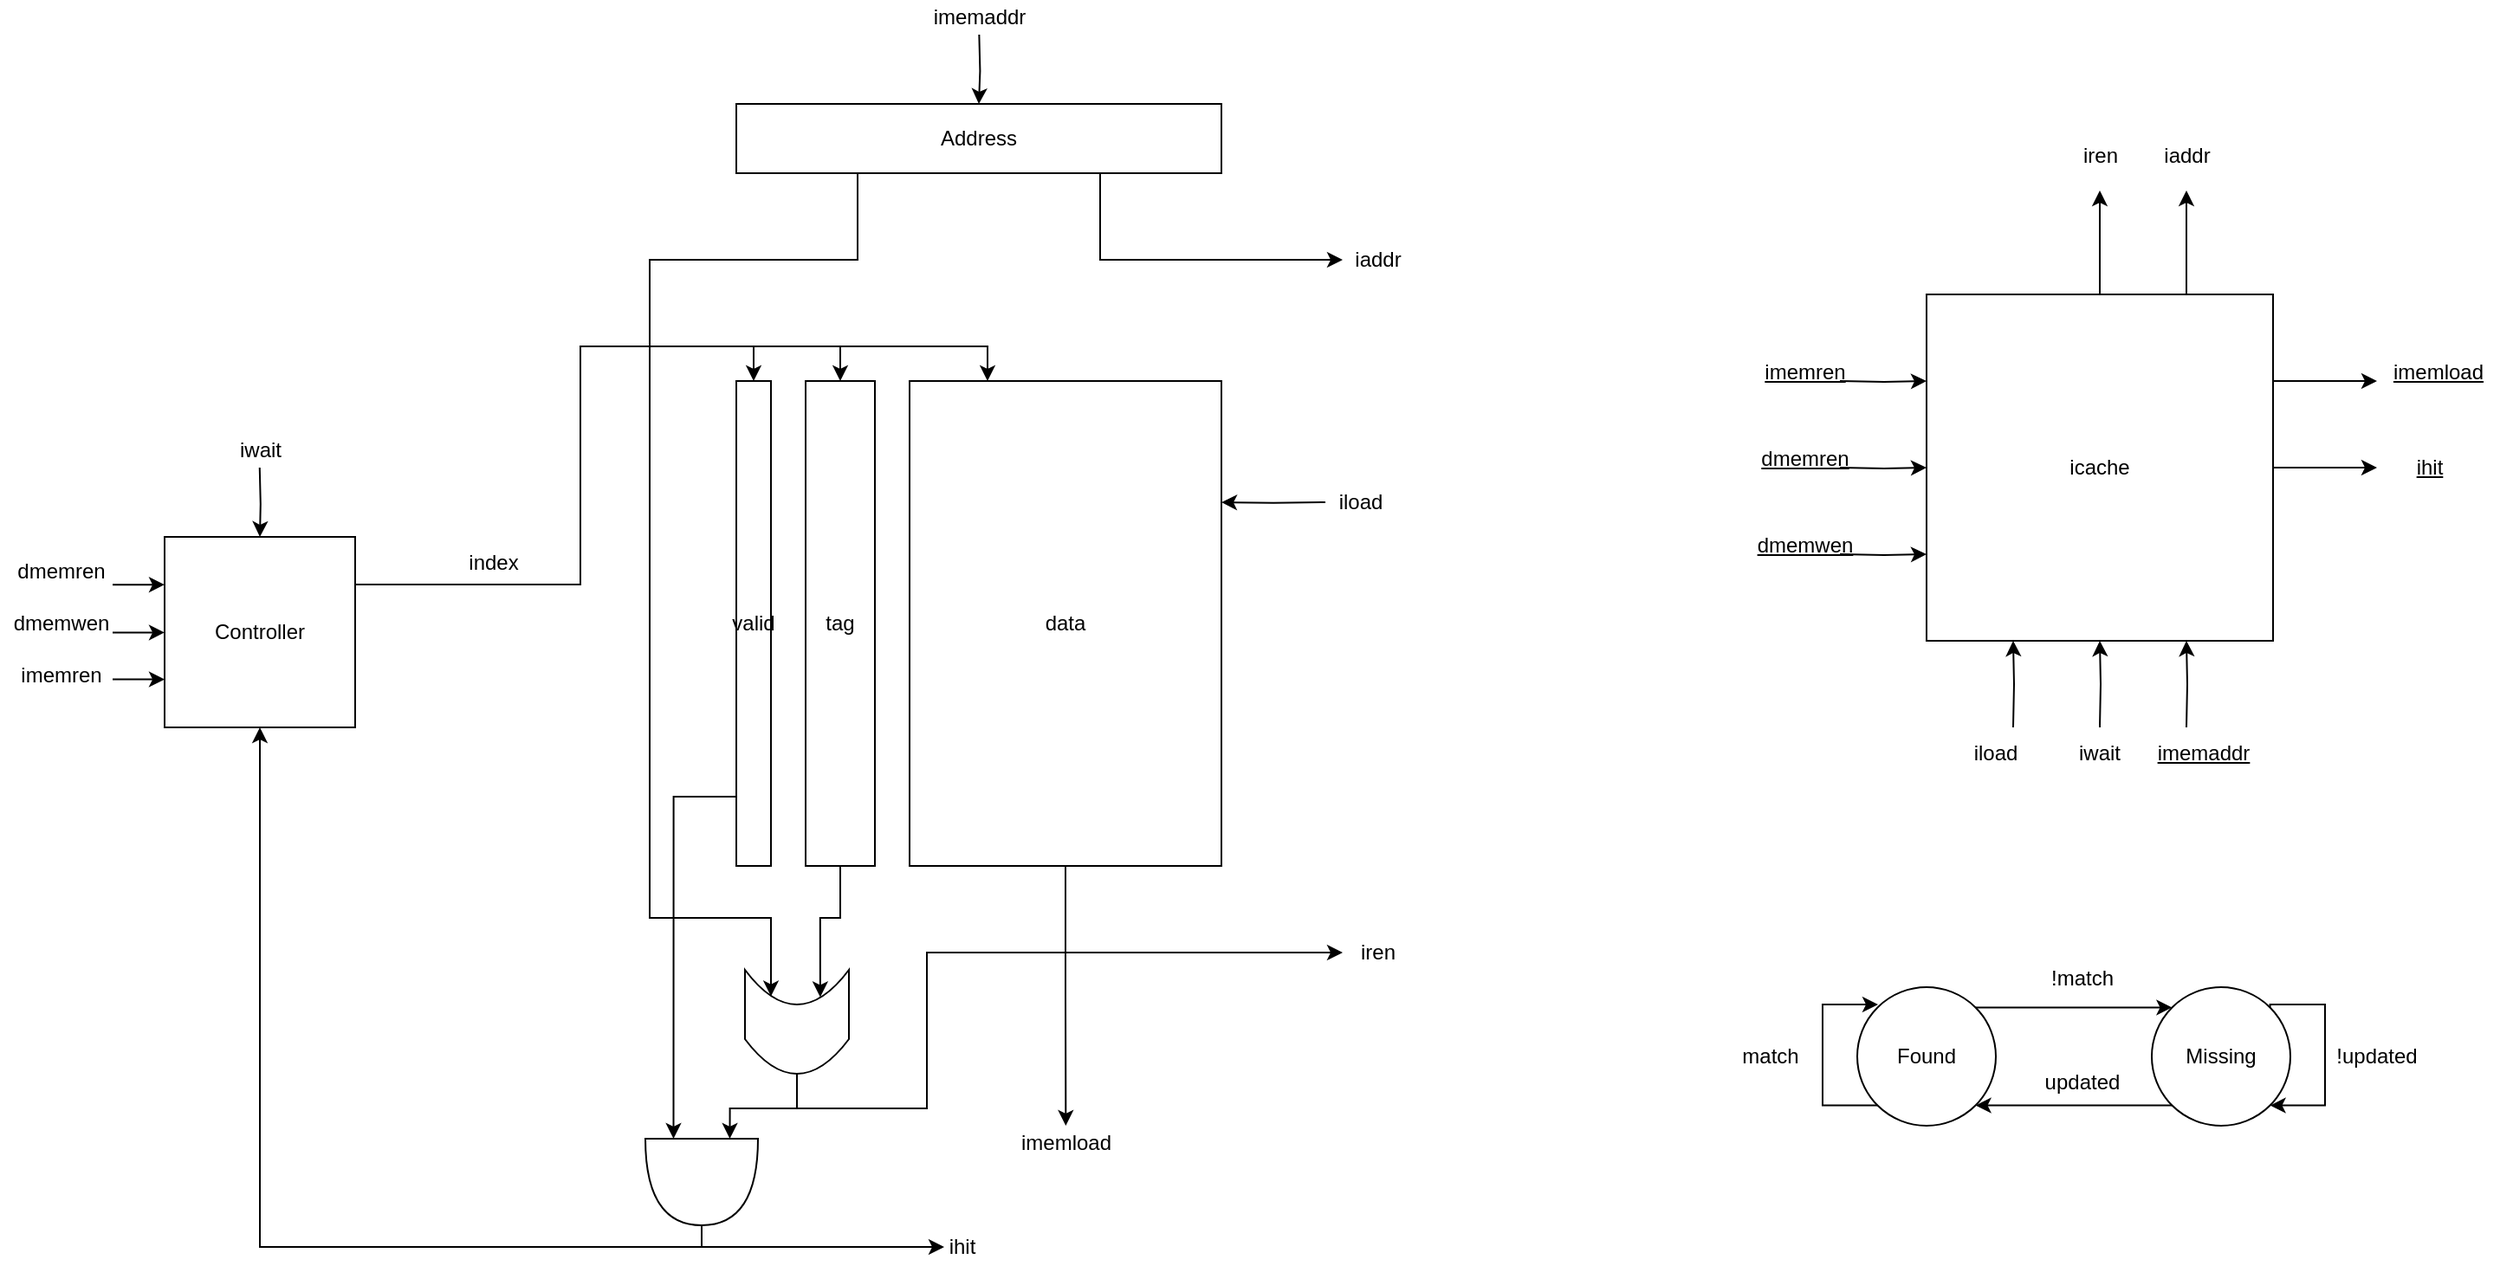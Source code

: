 <mxfile version="16.6.6" type="github" pages="2">
  <diagram id="JrA7ryfGbsVBiMZWuKP9" name="Page-1">
    <mxGraphModel dx="1962" dy="889" grid="1" gridSize="10" guides="1" tooltips="1" connect="1" arrows="1" fold="1" page="1" pageScale="1" pageWidth="850" pageHeight="1100" math="0" shadow="0">
      <root>
        <mxCell id="0" />
        <mxCell id="1" parent="0" />
        <mxCell id="DcB7vhvRTJopXNtkEEWn-2" style="edgeStyle=orthogonalEdgeStyle;rounded=0;orthogonalLoop=1;jettySize=auto;html=1;exitX=0;exitY=0.75;exitDx=0;exitDy=0;entryX=0;entryY=0.75;entryDx=0;entryDy=0;" parent="1" target="DcB7vhvRTJopXNtkEEWn-1" edge="1">
          <mxGeometry relative="1" as="geometry">
            <mxPoint x="230" y="350" as="sourcePoint" />
          </mxGeometry>
        </mxCell>
        <mxCell id="DcB7vhvRTJopXNtkEEWn-3" style="edgeStyle=orthogonalEdgeStyle;rounded=0;orthogonalLoop=1;jettySize=auto;html=1;entryX=0;entryY=0.5;entryDx=0;entryDy=0;" parent="1" target="DcB7vhvRTJopXNtkEEWn-1" edge="1">
          <mxGeometry relative="1" as="geometry">
            <mxPoint x="230" y="300" as="sourcePoint" />
          </mxGeometry>
        </mxCell>
        <mxCell id="DcB7vhvRTJopXNtkEEWn-4" style="edgeStyle=orthogonalEdgeStyle;rounded=0;orthogonalLoop=1;jettySize=auto;html=1;exitX=0;exitY=0.25;exitDx=0;exitDy=0;entryX=0;entryY=0.25;entryDx=0;entryDy=0;" parent="1" target="DcB7vhvRTJopXNtkEEWn-1" edge="1">
          <mxGeometry relative="1" as="geometry">
            <mxPoint x="230" y="250" as="sourcePoint" />
          </mxGeometry>
        </mxCell>
        <mxCell id="DcB7vhvRTJopXNtkEEWn-9" style="edgeStyle=orthogonalEdgeStyle;rounded=0;orthogonalLoop=1;jettySize=auto;html=1;exitX=0.25;exitY=1;exitDx=0;exitDy=0;entryX=0.25;entryY=1;entryDx=0;entryDy=0;" parent="1" target="DcB7vhvRTJopXNtkEEWn-1" edge="1">
          <mxGeometry relative="1" as="geometry">
            <mxPoint x="330" y="450" as="sourcePoint" />
          </mxGeometry>
        </mxCell>
        <mxCell id="DcB7vhvRTJopXNtkEEWn-10" style="edgeStyle=orthogonalEdgeStyle;rounded=0;orthogonalLoop=1;jettySize=auto;html=1;exitX=0.5;exitY=1;exitDx=0;exitDy=0;entryX=0.5;entryY=1;entryDx=0;entryDy=0;" parent="1" target="DcB7vhvRTJopXNtkEEWn-1" edge="1">
          <mxGeometry relative="1" as="geometry">
            <mxPoint x="380" y="450" as="sourcePoint" />
          </mxGeometry>
        </mxCell>
        <mxCell id="DcB7vhvRTJopXNtkEEWn-11" style="edgeStyle=orthogonalEdgeStyle;rounded=0;orthogonalLoop=1;jettySize=auto;html=1;exitX=0.75;exitY=1;exitDx=0;exitDy=0;entryX=0.75;entryY=1;entryDx=0;entryDy=0;" parent="1" target="DcB7vhvRTJopXNtkEEWn-1" edge="1">
          <mxGeometry relative="1" as="geometry">
            <mxPoint x="430" y="450" as="sourcePoint" />
          </mxGeometry>
        </mxCell>
        <mxCell id="DcB7vhvRTJopXNtkEEWn-16" style="edgeStyle=orthogonalEdgeStyle;rounded=0;orthogonalLoop=1;jettySize=auto;html=1;exitX=1;exitY=0.25;exitDx=0;exitDy=0;" parent="1" source="DcB7vhvRTJopXNtkEEWn-1" edge="1">
          <mxGeometry relative="1" as="geometry">
            <mxPoint x="540" y="250" as="targetPoint" />
          </mxGeometry>
        </mxCell>
        <mxCell id="DcB7vhvRTJopXNtkEEWn-17" style="edgeStyle=orthogonalEdgeStyle;rounded=0;orthogonalLoop=1;jettySize=auto;html=1;exitX=0.75;exitY=0;exitDx=0;exitDy=0;" parent="1" source="DcB7vhvRTJopXNtkEEWn-1" edge="1">
          <mxGeometry relative="1" as="geometry">
            <mxPoint x="430" y="140" as="targetPoint" />
          </mxGeometry>
        </mxCell>
        <mxCell id="DcB7vhvRTJopXNtkEEWn-18" style="edgeStyle=orthogonalEdgeStyle;rounded=0;orthogonalLoop=1;jettySize=auto;html=1;exitX=0.5;exitY=0;exitDx=0;exitDy=0;" parent="1" source="DcB7vhvRTJopXNtkEEWn-1" edge="1">
          <mxGeometry relative="1" as="geometry">
            <mxPoint x="380" y="140" as="targetPoint" />
          </mxGeometry>
        </mxCell>
        <mxCell id="DcB7vhvRTJopXNtkEEWn-19" style="edgeStyle=orthogonalEdgeStyle;rounded=0;orthogonalLoop=1;jettySize=auto;html=1;exitX=1;exitY=0.5;exitDx=0;exitDy=0;" parent="1" source="DcB7vhvRTJopXNtkEEWn-1" edge="1">
          <mxGeometry relative="1" as="geometry">
            <mxPoint x="540" y="300" as="targetPoint" />
          </mxGeometry>
        </mxCell>
        <mxCell id="DcB7vhvRTJopXNtkEEWn-1" value="icache" style="whiteSpace=wrap;html=1;aspect=fixed;" parent="1" vertex="1">
          <mxGeometry x="280" y="200" width="200" height="200" as="geometry" />
        </mxCell>
        <mxCell id="DcB7vhvRTJopXNtkEEWn-5" value="&lt;u&gt;imemren&lt;/u&gt;" style="text;html=1;strokeColor=none;fillColor=none;align=center;verticalAlign=middle;whiteSpace=wrap;rounded=0;" parent="1" vertex="1">
          <mxGeometry x="180" y="230" width="60" height="30" as="geometry" />
        </mxCell>
        <mxCell id="DcB7vhvRTJopXNtkEEWn-6" value="&lt;u&gt;dmemren&lt;/u&gt;" style="text;html=1;strokeColor=none;fillColor=none;align=center;verticalAlign=middle;whiteSpace=wrap;rounded=0;" parent="1" vertex="1">
          <mxGeometry x="180" y="280" width="60" height="30" as="geometry" />
        </mxCell>
        <mxCell id="DcB7vhvRTJopXNtkEEWn-7" value="&lt;u&gt;dmemwen&lt;/u&gt;" style="text;html=1;strokeColor=none;fillColor=none;align=center;verticalAlign=middle;whiteSpace=wrap;rounded=0;" parent="1" vertex="1">
          <mxGeometry x="180" y="330" width="60" height="30" as="geometry" />
        </mxCell>
        <mxCell id="DcB7vhvRTJopXNtkEEWn-12" value="iload" style="text;html=1;strokeColor=none;fillColor=none;align=center;verticalAlign=middle;whiteSpace=wrap;rounded=0;" parent="1" vertex="1">
          <mxGeometry x="290" y="450" width="60" height="30" as="geometry" />
        </mxCell>
        <mxCell id="DcB7vhvRTJopXNtkEEWn-13" value="iwait" style="text;html=1;strokeColor=none;fillColor=none;align=center;verticalAlign=middle;whiteSpace=wrap;rounded=0;" parent="1" vertex="1">
          <mxGeometry x="350" y="450" width="60" height="30" as="geometry" />
        </mxCell>
        <mxCell id="DcB7vhvRTJopXNtkEEWn-15" value="&lt;u&gt;imemaddr&lt;/u&gt;" style="text;html=1;strokeColor=none;fillColor=none;align=center;verticalAlign=middle;whiteSpace=wrap;rounded=0;" parent="1" vertex="1">
          <mxGeometry x="410" y="450" width="60" height="30" as="geometry" />
        </mxCell>
        <mxCell id="DcB7vhvRTJopXNtkEEWn-20" value="iren" style="text;html=1;align=center;verticalAlign=middle;resizable=0;points=[];autosize=1;strokeColor=none;fillColor=none;" parent="1" vertex="1">
          <mxGeometry x="360" y="110" width="40" height="20" as="geometry" />
        </mxCell>
        <mxCell id="DcB7vhvRTJopXNtkEEWn-21" value="iaddr" style="text;html=1;align=center;verticalAlign=middle;resizable=0;points=[];autosize=1;strokeColor=none;fillColor=none;" parent="1" vertex="1">
          <mxGeometry x="410" y="110" width="40" height="20" as="geometry" />
        </mxCell>
        <mxCell id="DcB7vhvRTJopXNtkEEWn-22" value="&lt;u&gt;imemload&lt;/u&gt;" style="text;html=1;align=center;verticalAlign=middle;resizable=0;points=[];autosize=1;strokeColor=none;fillColor=none;" parent="1" vertex="1">
          <mxGeometry x="540" y="235" width="70" height="20" as="geometry" />
        </mxCell>
        <mxCell id="DcB7vhvRTJopXNtkEEWn-23" value="&lt;u&gt;ihit&lt;/u&gt;" style="text;html=1;align=center;verticalAlign=middle;resizable=0;points=[];autosize=1;strokeColor=none;fillColor=none;" parent="1" vertex="1">
          <mxGeometry x="555" y="290" width="30" height="20" as="geometry" />
        </mxCell>
        <mxCell id="DcB7vhvRTJopXNtkEEWn-29" style="edgeStyle=orthogonalEdgeStyle;rounded=0;orthogonalLoop=1;jettySize=auto;html=1;exitX=1;exitY=0;exitDx=0;exitDy=0;entryX=0;entryY=0;entryDx=0;entryDy=0;" parent="1" source="DcB7vhvRTJopXNtkEEWn-24" target="DcB7vhvRTJopXNtkEEWn-25" edge="1">
          <mxGeometry relative="1" as="geometry" />
        </mxCell>
        <mxCell id="DcB7vhvRTJopXNtkEEWn-24" value="Found" style="ellipse;whiteSpace=wrap;html=1;aspect=fixed;" parent="1" vertex="1">
          <mxGeometry x="240" y="600" width="80" height="80" as="geometry" />
        </mxCell>
        <mxCell id="DcB7vhvRTJopXNtkEEWn-30" style="edgeStyle=orthogonalEdgeStyle;rounded=0;orthogonalLoop=1;jettySize=auto;html=1;exitX=0;exitY=1;exitDx=0;exitDy=0;entryX=1;entryY=1;entryDx=0;entryDy=0;" parent="1" source="DcB7vhvRTJopXNtkEEWn-25" target="DcB7vhvRTJopXNtkEEWn-24" edge="1">
          <mxGeometry relative="1" as="geometry" />
        </mxCell>
        <mxCell id="DcB7vhvRTJopXNtkEEWn-25" value="Missing" style="ellipse;whiteSpace=wrap;html=1;aspect=fixed;" parent="1" vertex="1">
          <mxGeometry x="410" y="600" width="80" height="80" as="geometry" />
        </mxCell>
        <mxCell id="DcB7vhvRTJopXNtkEEWn-27" style="edgeStyle=orthogonalEdgeStyle;rounded=0;orthogonalLoop=1;jettySize=auto;html=1;entryX=0;entryY=1;entryDx=0;entryDy=0;exitX=0;exitY=1;exitDx=0;exitDy=0;" parent="1" source="DcB7vhvRTJopXNtkEEWn-24" edge="1">
          <mxGeometry relative="1" as="geometry">
            <Array as="points">
              <mxPoint x="220" y="668" />
              <mxPoint x="220" y="610" />
            </Array>
            <mxPoint x="252" y="610" as="targetPoint" />
          </mxGeometry>
        </mxCell>
        <mxCell id="DcB7vhvRTJopXNtkEEWn-28" style="edgeStyle=orthogonalEdgeStyle;rounded=0;orthogonalLoop=1;jettySize=auto;html=1;exitX=1;exitY=0;exitDx=0;exitDy=0;entryX=1;entryY=1;entryDx=0;entryDy=0;" parent="1" source="DcB7vhvRTJopXNtkEEWn-25" target="DcB7vhvRTJopXNtkEEWn-25" edge="1">
          <mxGeometry relative="1" as="geometry">
            <Array as="points">
              <mxPoint x="478" y="610" />
              <mxPoint x="510" y="610" />
              <mxPoint x="510" y="668" />
            </Array>
          </mxGeometry>
        </mxCell>
        <mxCell id="DcB7vhvRTJopXNtkEEWn-31" value="!match" style="text;html=1;strokeColor=none;fillColor=none;align=center;verticalAlign=middle;whiteSpace=wrap;rounded=0;" parent="1" vertex="1">
          <mxGeometry x="340" y="580" width="60" height="30" as="geometry" />
        </mxCell>
        <mxCell id="DcB7vhvRTJopXNtkEEWn-32" value="updated" style="text;html=1;strokeColor=none;fillColor=none;align=center;verticalAlign=middle;whiteSpace=wrap;rounded=0;" parent="1" vertex="1">
          <mxGeometry x="340" y="640" width="60" height="30" as="geometry" />
        </mxCell>
        <mxCell id="DcB7vhvRTJopXNtkEEWn-33" value="!updated" style="text;html=1;strokeColor=none;fillColor=none;align=center;verticalAlign=middle;whiteSpace=wrap;rounded=0;" parent="1" vertex="1">
          <mxGeometry x="510" y="625" width="60" height="30" as="geometry" />
        </mxCell>
        <mxCell id="DcB7vhvRTJopXNtkEEWn-34" value="match" style="text;html=1;strokeColor=none;fillColor=none;align=center;verticalAlign=middle;whiteSpace=wrap;rounded=0;" parent="1" vertex="1">
          <mxGeometry x="160" y="625" width="60" height="30" as="geometry" />
        </mxCell>
        <mxCell id="jS_3z3e3XatJbplAwCmr-10" style="edgeStyle=orthogonalEdgeStyle;rounded=0;orthogonalLoop=1;jettySize=auto;html=1;exitX=0.25;exitY=1;exitDx=0;exitDy=0;entryX=0;entryY=0.75;entryDx=0;entryDy=0;entryPerimeter=0;" parent="1" source="jS_3z3e3XatJbplAwCmr-2" target="jS_3z3e3XatJbplAwCmr-7" edge="1">
          <mxGeometry relative="1" as="geometry">
            <Array as="points">
              <mxPoint x="-402" y="490" />
              <mxPoint x="-443" y="490" />
            </Array>
          </mxGeometry>
        </mxCell>
        <mxCell id="jS_3z3e3XatJbplAwCmr-2" value="valid" style="rounded=0;whiteSpace=wrap;html=1;" parent="1" vertex="1">
          <mxGeometry x="-407" y="250" width="20" height="280" as="geometry" />
        </mxCell>
        <mxCell id="jS_3z3e3XatJbplAwCmr-8" style="edgeStyle=orthogonalEdgeStyle;rounded=0;orthogonalLoop=1;jettySize=auto;html=1;entryX=0.738;entryY=0.724;entryDx=0;entryDy=0;entryPerimeter=0;" parent="1" source="jS_3z3e3XatJbplAwCmr-3" target="jS_3z3e3XatJbplAwCmr-6" edge="1">
          <mxGeometry relative="1" as="geometry" />
        </mxCell>
        <mxCell id="jS_3z3e3XatJbplAwCmr-3" value="tag" style="rounded=0;whiteSpace=wrap;html=1;" parent="1" vertex="1">
          <mxGeometry x="-367" y="250" width="40" height="280" as="geometry" />
        </mxCell>
        <mxCell id="jS_3z3e3XatJbplAwCmr-13" style="edgeStyle=orthogonalEdgeStyle;rounded=0;orthogonalLoop=1;jettySize=auto;html=1;exitX=0.5;exitY=1;exitDx=0;exitDy=0;" parent="1" source="jS_3z3e3XatJbplAwCmr-4" edge="1">
          <mxGeometry relative="1" as="geometry">
            <mxPoint x="-216.824" y="680" as="targetPoint" />
          </mxGeometry>
        </mxCell>
        <mxCell id="jS_3z3e3XatJbplAwCmr-18" style="edgeStyle=orthogonalEdgeStyle;rounded=0;orthogonalLoop=1;jettySize=auto;html=1;exitX=1;exitY=0.25;exitDx=0;exitDy=0;entryX=1;entryY=0.25;entryDx=0;entryDy=0;" parent="1" target="jS_3z3e3XatJbplAwCmr-4" edge="1">
          <mxGeometry relative="1" as="geometry">
            <mxPoint x="-67" y="319.941" as="sourcePoint" />
          </mxGeometry>
        </mxCell>
        <mxCell id="jS_3z3e3XatJbplAwCmr-4" value="data" style="rounded=0;whiteSpace=wrap;html=1;" parent="1" vertex="1">
          <mxGeometry x="-307" y="250" width="180" height="280" as="geometry" />
        </mxCell>
        <mxCell id="jS_3z3e3XatJbplAwCmr-9" style="edgeStyle=orthogonalEdgeStyle;rounded=0;orthogonalLoop=1;jettySize=auto;html=1;exitX=0.25;exitY=1;exitDx=0;exitDy=0;entryX=0.745;entryY=0.25;entryDx=0;entryDy=0;entryPerimeter=0;" parent="1" source="jS_3z3e3XatJbplAwCmr-5" target="jS_3z3e3XatJbplAwCmr-6" edge="1">
          <mxGeometry relative="1" as="geometry">
            <mxPoint x="-387" y="590" as="targetPoint" />
            <Array as="points">
              <mxPoint x="-337" y="180" />
              <mxPoint x="-457" y="180" />
              <mxPoint x="-457" y="560" />
              <mxPoint x="-387" y="560" />
            </Array>
          </mxGeometry>
        </mxCell>
        <mxCell id="jS_3z3e3XatJbplAwCmr-14" style="edgeStyle=orthogonalEdgeStyle;rounded=0;orthogonalLoop=1;jettySize=auto;html=1;exitX=0.5;exitY=0;exitDx=0;exitDy=0;entryX=0.5;entryY=0;entryDx=0;entryDy=0;" parent="1" target="jS_3z3e3XatJbplAwCmr-5" edge="1">
          <mxGeometry relative="1" as="geometry">
            <mxPoint x="-266.824" y="50" as="sourcePoint" />
          </mxGeometry>
        </mxCell>
        <mxCell id="jS_3z3e3XatJbplAwCmr-23" style="edgeStyle=orthogonalEdgeStyle;rounded=0;orthogonalLoop=1;jettySize=auto;html=1;exitX=0.75;exitY=1;exitDx=0;exitDy=0;" parent="1" source="jS_3z3e3XatJbplAwCmr-5" edge="1">
          <mxGeometry relative="1" as="geometry">
            <mxPoint x="-57" y="180" as="targetPoint" />
            <Array as="points">
              <mxPoint x="-197" y="180" />
              <mxPoint x="-67" y="180" />
            </Array>
          </mxGeometry>
        </mxCell>
        <mxCell id="jS_3z3e3XatJbplAwCmr-5" value="Address" style="rounded=0;whiteSpace=wrap;html=1;" parent="1" vertex="1">
          <mxGeometry x="-407" y="90" width="280" height="40" as="geometry" />
        </mxCell>
        <mxCell id="jS_3z3e3XatJbplAwCmr-11" style="edgeStyle=orthogonalEdgeStyle;rounded=0;orthogonalLoop=1;jettySize=auto;html=1;exitX=0;exitY=0.5;exitDx=0;exitDy=0;entryX=0;entryY=0.25;entryDx=0;entryDy=0;entryPerimeter=0;" parent="1" source="jS_3z3e3XatJbplAwCmr-6" target="jS_3z3e3XatJbplAwCmr-7" edge="1">
          <mxGeometry relative="1" as="geometry" />
        </mxCell>
        <mxCell id="jS_3z3e3XatJbplAwCmr-20" style="edgeStyle=orthogonalEdgeStyle;rounded=0;orthogonalLoop=1;jettySize=auto;html=1;exitX=0;exitY=0.5;exitDx=0;exitDy=0;" parent="1" source="jS_3z3e3XatJbplAwCmr-6" edge="1">
          <mxGeometry relative="1" as="geometry">
            <mxPoint x="-57" y="580" as="targetPoint" />
            <Array as="points">
              <mxPoint x="-372" y="670" />
              <mxPoint x="-297" y="670" />
              <mxPoint x="-297" y="580" />
            </Array>
          </mxGeometry>
        </mxCell>
        <mxCell id="jS_3z3e3XatJbplAwCmr-6" value="" style="shape=dataStorage;whiteSpace=wrap;html=1;fixedSize=1;rotation=-90;" parent="1" vertex="1">
          <mxGeometry x="-402" y="590" width="60" height="60" as="geometry" />
        </mxCell>
        <mxCell id="jS_3z3e3XatJbplAwCmr-12" style="edgeStyle=orthogonalEdgeStyle;rounded=0;orthogonalLoop=1;jettySize=auto;html=1;exitX=1;exitY=0.5;exitDx=0;exitDy=0;exitPerimeter=0;" parent="1" source="jS_3z3e3XatJbplAwCmr-7" edge="1">
          <mxGeometry relative="1" as="geometry">
            <mxPoint x="-287" y="750" as="targetPoint" />
            <Array as="points">
              <mxPoint x="-427" y="750" />
              <mxPoint x="-297" y="750" />
            </Array>
          </mxGeometry>
        </mxCell>
        <mxCell id="jS_3z3e3XatJbplAwCmr-27" style="edgeStyle=orthogonalEdgeStyle;rounded=0;orthogonalLoop=1;jettySize=auto;html=1;exitX=1;exitY=0.5;exitDx=0;exitDy=0;exitPerimeter=0;entryX=0.5;entryY=1;entryDx=0;entryDy=0;" parent="1" source="jS_3z3e3XatJbplAwCmr-7" target="jS_3z3e3XatJbplAwCmr-25" edge="1">
          <mxGeometry relative="1" as="geometry">
            <Array as="points">
              <mxPoint x="-427" y="750" />
              <mxPoint x="-682" y="750" />
            </Array>
          </mxGeometry>
        </mxCell>
        <mxCell id="jS_3z3e3XatJbplAwCmr-7" value="" style="shape=or;whiteSpace=wrap;html=1;rotation=90;" parent="1" vertex="1">
          <mxGeometry x="-452" y="680" width="50" height="65" as="geometry" />
        </mxCell>
        <mxCell id="jS_3z3e3XatJbplAwCmr-16" value="ihit" style="text;html=1;align=center;verticalAlign=middle;resizable=0;points=[];autosize=1;strokeColor=none;fillColor=none;" parent="1" vertex="1">
          <mxGeometry x="-292" y="740" width="30" height="20" as="geometry" />
        </mxCell>
        <mxCell id="jS_3z3e3XatJbplAwCmr-17" value="imemload" style="text;html=1;align=center;verticalAlign=middle;resizable=0;points=[];autosize=1;strokeColor=none;fillColor=none;" parent="1" vertex="1">
          <mxGeometry x="-252" y="680" width="70" height="20" as="geometry" />
        </mxCell>
        <mxCell id="jS_3z3e3XatJbplAwCmr-19" value="iload" style="text;html=1;align=center;verticalAlign=middle;resizable=0;points=[];autosize=1;strokeColor=none;fillColor=none;" parent="1" vertex="1">
          <mxGeometry x="-67" y="310" width="40" height="20" as="geometry" />
        </mxCell>
        <mxCell id="jS_3z3e3XatJbplAwCmr-21" value="iren" style="text;html=1;align=center;verticalAlign=middle;resizable=0;points=[];autosize=1;strokeColor=none;fillColor=none;" parent="1" vertex="1">
          <mxGeometry x="-57" y="570" width="40" height="20" as="geometry" />
        </mxCell>
        <mxCell id="jS_3z3e3XatJbplAwCmr-22" value="imemaddr" style="text;html=1;align=center;verticalAlign=middle;resizable=0;points=[];autosize=1;strokeColor=none;fillColor=none;" parent="1" vertex="1">
          <mxGeometry x="-302" y="30" width="70" height="20" as="geometry" />
        </mxCell>
        <mxCell id="jS_3z3e3XatJbplAwCmr-24" value="iaddr" style="text;html=1;align=center;verticalAlign=middle;resizable=0;points=[];autosize=1;strokeColor=none;fillColor=none;" parent="1" vertex="1">
          <mxGeometry x="-57" y="170" width="40" height="20" as="geometry" />
        </mxCell>
        <mxCell id="jS_3z3e3XatJbplAwCmr-28" style="edgeStyle=orthogonalEdgeStyle;rounded=0;orthogonalLoop=1;jettySize=auto;html=1;exitX=1;exitY=0.25;exitDx=0;exitDy=0;entryX=0.5;entryY=0;entryDx=0;entryDy=0;" parent="1" source="jS_3z3e3XatJbplAwCmr-25" target="jS_3z3e3XatJbplAwCmr-2" edge="1">
          <mxGeometry relative="1" as="geometry">
            <Array as="points">
              <mxPoint x="-497" y="368" />
              <mxPoint x="-497" y="230" />
              <mxPoint x="-397" y="230" />
            </Array>
          </mxGeometry>
        </mxCell>
        <mxCell id="jS_3z3e3XatJbplAwCmr-29" style="edgeStyle=orthogonalEdgeStyle;rounded=0;orthogonalLoop=1;jettySize=auto;html=1;exitX=1;exitY=0.25;exitDx=0;exitDy=0;entryX=0.5;entryY=0;entryDx=0;entryDy=0;" parent="1" source="jS_3z3e3XatJbplAwCmr-25" target="jS_3z3e3XatJbplAwCmr-3" edge="1">
          <mxGeometry relative="1" as="geometry" />
        </mxCell>
        <mxCell id="jS_3z3e3XatJbplAwCmr-30" style="edgeStyle=orthogonalEdgeStyle;rounded=0;orthogonalLoop=1;jettySize=auto;html=1;exitX=1;exitY=0.25;exitDx=0;exitDy=0;entryX=0.25;entryY=0;entryDx=0;entryDy=0;" parent="1" source="jS_3z3e3XatJbplAwCmr-25" target="jS_3z3e3XatJbplAwCmr-4" edge="1">
          <mxGeometry relative="1" as="geometry">
            <Array as="points">
              <mxPoint x="-497" y="368" />
              <mxPoint x="-497" y="230" />
              <mxPoint x="-262" y="230" />
            </Array>
          </mxGeometry>
        </mxCell>
        <mxCell id="jS_3z3e3XatJbplAwCmr-33" style="edgeStyle=orthogonalEdgeStyle;rounded=0;orthogonalLoop=1;jettySize=auto;html=1;exitX=0;exitY=0.25;exitDx=0;exitDy=0;entryX=0;entryY=0.25;entryDx=0;entryDy=0;" parent="1" target="jS_3z3e3XatJbplAwCmr-25" edge="1">
          <mxGeometry relative="1" as="geometry">
            <mxPoint x="-767" y="367.588" as="sourcePoint" />
          </mxGeometry>
        </mxCell>
        <mxCell id="jS_3z3e3XatJbplAwCmr-34" style="edgeStyle=orthogonalEdgeStyle;rounded=0;orthogonalLoop=1;jettySize=auto;html=1;exitX=0;exitY=0.5;exitDx=0;exitDy=0;entryX=0;entryY=0.5;entryDx=0;entryDy=0;" parent="1" target="jS_3z3e3XatJbplAwCmr-25" edge="1">
          <mxGeometry relative="1" as="geometry">
            <mxPoint x="-767" y="395.235" as="sourcePoint" />
          </mxGeometry>
        </mxCell>
        <mxCell id="jS_3z3e3XatJbplAwCmr-35" style="edgeStyle=orthogonalEdgeStyle;rounded=0;orthogonalLoop=1;jettySize=auto;html=1;exitX=0;exitY=0.75;exitDx=0;exitDy=0;entryX=0;entryY=0.75;entryDx=0;entryDy=0;" parent="1" target="jS_3z3e3XatJbplAwCmr-25" edge="1">
          <mxGeometry relative="1" as="geometry">
            <mxPoint x="-767" y="422.294" as="sourcePoint" />
          </mxGeometry>
        </mxCell>
        <mxCell id="jS_3z3e3XatJbplAwCmr-39" style="edgeStyle=orthogonalEdgeStyle;rounded=0;orthogonalLoop=1;jettySize=auto;html=1;exitX=0.5;exitY=0;exitDx=0;exitDy=0;entryX=0.5;entryY=0;entryDx=0;entryDy=0;" parent="1" target="jS_3z3e3XatJbplAwCmr-25" edge="1">
          <mxGeometry relative="1" as="geometry">
            <mxPoint x="-682.118" y="300" as="sourcePoint" />
          </mxGeometry>
        </mxCell>
        <mxCell id="jS_3z3e3XatJbplAwCmr-25" value="Controller" style="whiteSpace=wrap;html=1;aspect=fixed;" parent="1" vertex="1">
          <mxGeometry x="-737" y="340" width="110" height="110" as="geometry" />
        </mxCell>
        <mxCell id="jS_3z3e3XatJbplAwCmr-31" value="index" style="text;html=1;strokeColor=none;fillColor=none;align=center;verticalAlign=middle;whiteSpace=wrap;rounded=0;" parent="1" vertex="1">
          <mxGeometry x="-577" y="340" width="60" height="30" as="geometry" />
        </mxCell>
        <mxCell id="jS_3z3e3XatJbplAwCmr-36" value="dmemren" style="text;html=1;align=center;verticalAlign=middle;resizable=0;points=[];autosize=1;strokeColor=none;fillColor=none;" parent="1" vertex="1">
          <mxGeometry x="-832" y="350" width="70" height="20" as="geometry" />
        </mxCell>
        <mxCell id="jS_3z3e3XatJbplAwCmr-37" value="dmemwen" style="text;html=1;align=center;verticalAlign=middle;resizable=0;points=[];autosize=1;strokeColor=none;fillColor=none;" parent="1" vertex="1">
          <mxGeometry x="-832" y="380" width="70" height="20" as="geometry" />
        </mxCell>
        <mxCell id="jS_3z3e3XatJbplAwCmr-38" value="imemren" style="text;html=1;align=center;verticalAlign=middle;resizable=0;points=[];autosize=1;strokeColor=none;fillColor=none;" parent="1" vertex="1">
          <mxGeometry x="-827" y="410" width="60" height="20" as="geometry" />
        </mxCell>
        <mxCell id="jS_3z3e3XatJbplAwCmr-40" value="iwait" style="text;html=1;align=center;verticalAlign=middle;resizable=0;points=[];autosize=1;strokeColor=none;fillColor=none;" parent="1" vertex="1">
          <mxGeometry x="-702" y="280" width="40" height="20" as="geometry" />
        </mxCell>
      </root>
    </mxGraphModel>
  </diagram>
  <diagram id="zTuwsdn8oAed4icrjy39" name="Page-2">
    <mxGraphModel dx="1059" dy="847" grid="1" gridSize="10" guides="1" tooltips="1" connect="1" arrows="1" fold="1" page="1" pageScale="1" pageWidth="1100" pageHeight="850" math="0" shadow="0">
      <root>
        <mxCell id="xEfdTOnW5aqnIUiHK3hS-0" />
        <mxCell id="xEfdTOnW5aqnIUiHK3hS-1" parent="xEfdTOnW5aqnIUiHK3hS-0" />
        <mxCell id="xEfdTOnW5aqnIUiHK3hS-4" value="WRITE FIRST&lt;br&gt;[ccif.daddr = {selected_tag,index,000}]&lt;br&gt;[ccif.dstore = selected_block[31:0]]&lt;br&gt;[ccif.dWEN = 1&#39;b1]" style="ellipse;whiteSpace=wrap;html=1;aspect=fixed;" vertex="1" parent="xEfdTOnW5aqnIUiHK3hS-1">
          <mxGeometry x="190" y="288" width="160" height="160" as="geometry" />
        </mxCell>
        <mxCell id="xEfdTOnW5aqnIUiHK3hS-5" value="!dhit &amp;amp;&amp;amp; selected_dirty" style="text;html=1;strokeColor=none;fillColor=none;align=center;verticalAlign=middle;whiteSpace=wrap;rounded=0;" vertex="1" parent="xEfdTOnW5aqnIUiHK3hS-1">
          <mxGeometry x="180" y="248" width="80" height="20" as="geometry" />
        </mxCell>
        <mxCell id="xEfdTOnW5aqnIUiHK3hS-9" value="WRITE SECOND&lt;br&gt;[ccif.daddr = {selected_tag,index,100}]&lt;br&gt;[ccif.dstore = selected_block[63:32]]&lt;br&gt;[ccif.dWEN = 1&#39;b1]" style="ellipse;whiteSpace=wrap;html=1;aspect=fixed;" vertex="1" parent="xEfdTOnW5aqnIUiHK3hS-1">
          <mxGeometry x="190" y="498" width="160" height="160" as="geometry" />
        </mxCell>
        <mxCell id="xEfdTOnW5aqnIUiHK3hS-10" value="" style="endArrow=classic;html=1;rounded=0;exitX=0.5;exitY=1;exitDx=0;exitDy=0;entryX=0.5;entryY=0;entryDx=0;entryDy=0;" edge="1" parent="xEfdTOnW5aqnIUiHK3hS-1" source="xEfdTOnW5aqnIUiHK3hS-4" target="xEfdTOnW5aqnIUiHK3hS-9">
          <mxGeometry width="50" height="50" relative="1" as="geometry">
            <mxPoint x="720" y="478" as="sourcePoint" />
            <mxPoint x="770" y="428" as="targetPoint" />
          </mxGeometry>
        </mxCell>
        <mxCell id="xEfdTOnW5aqnIUiHK3hS-11" value="" style="endArrow=classic;html=1;rounded=1;entryX=0;entryY=1;entryDx=0;entryDy=0;exitX=0;exitY=0;exitDx=0;exitDy=0;" edge="1" parent="xEfdTOnW5aqnIUiHK3hS-1" source="xEfdTOnW5aqnIUiHK3hS-4" target="xEfdTOnW5aqnIUiHK3hS-4">
          <mxGeometry width="50" height="50" relative="1" as="geometry">
            <mxPoint x="720" y="468" as="sourcePoint" />
            <mxPoint x="770" y="418" as="targetPoint" />
            <Array as="points">
              <mxPoint x="170" y="368" />
            </Array>
          </mxGeometry>
        </mxCell>
        <mxCell id="xEfdTOnW5aqnIUiHK3hS-13" value="dwait" style="text;html=1;strokeColor=none;fillColor=none;align=center;verticalAlign=middle;whiteSpace=wrap;rounded=0;" vertex="1" parent="xEfdTOnW5aqnIUiHK3hS-1">
          <mxGeometry x="130" y="353" width="40" height="30" as="geometry" />
        </mxCell>
        <mxCell id="xEfdTOnW5aqnIUiHK3hS-14" value="!dwait" style="text;html=1;strokeColor=none;fillColor=none;align=center;verticalAlign=middle;whiteSpace=wrap;rounded=0;" vertex="1" parent="xEfdTOnW5aqnIUiHK3hS-1">
          <mxGeometry x="220" y="458" width="40" height="30" as="geometry" />
        </mxCell>
        <mxCell id="xEfdTOnW5aqnIUiHK3hS-16" value="" style="endArrow=classic;html=1;exitX=0;exitY=1;exitDx=0;exitDy=0;entryX=1;entryY=1;entryDx=0;entryDy=0;rounded=1;" edge="1" parent="xEfdTOnW5aqnIUiHK3hS-1" source="xEfdTOnW5aqnIUiHK3hS-9" target="xEfdTOnW5aqnIUiHK3hS-9">
          <mxGeometry width="50" height="50" relative="1" as="geometry">
            <mxPoint x="720" y="498" as="sourcePoint" />
            <mxPoint x="770" y="448" as="targetPoint" />
            <Array as="points">
              <mxPoint x="263" y="688" />
            </Array>
          </mxGeometry>
        </mxCell>
        <mxCell id="xEfdTOnW5aqnIUiHK3hS-17" value="dwait" style="text;html=1;strokeColor=none;fillColor=none;align=center;verticalAlign=middle;whiteSpace=wrap;rounded=0;" vertex="1" parent="xEfdTOnW5aqnIUiHK3hS-1">
          <mxGeometry x="243" y="688" width="40" height="30" as="geometry" />
        </mxCell>
        <mxCell id="xEfdTOnW5aqnIUiHK3hS-20" value="LOAD FIRST&lt;br&gt;[ccif.daddr = {tag,index,000}]&lt;br&gt;[ccif.dREN = 1&#39;b1]&lt;br&gt;[write_offset = 0]&lt;br&gt;[load_data = 1&#39;b1]" style="ellipse;whiteSpace=wrap;html=1;aspect=fixed;" vertex="1" parent="xEfdTOnW5aqnIUiHK3hS-1">
          <mxGeometry x="433" y="288" width="160" height="160" as="geometry" />
        </mxCell>
        <mxCell id="xEfdTOnW5aqnIUiHK3hS-21" value="" style="endArrow=classic;html=1;rounded=1;entryX=0;entryY=0.5;entryDx=0;entryDy=0;exitX=1;exitY=0.5;exitDx=0;exitDy=0;" edge="1" parent="xEfdTOnW5aqnIUiHK3hS-1" source="xEfdTOnW5aqnIUiHK3hS-9" target="xEfdTOnW5aqnIUiHK3hS-20">
          <mxGeometry width="50" height="50" relative="1" as="geometry">
            <mxPoint x="723" y="538" as="sourcePoint" />
            <mxPoint x="773" y="488" as="targetPoint" />
            <Array as="points">
              <mxPoint x="393" y="578" />
              <mxPoint x="393" y="368" />
            </Array>
          </mxGeometry>
        </mxCell>
        <mxCell id="xEfdTOnW5aqnIUiHK3hS-22" value="!dwait" style="text;html=1;strokeColor=none;fillColor=none;align=center;verticalAlign=middle;whiteSpace=wrap;rounded=0;" vertex="1" parent="xEfdTOnW5aqnIUiHK3hS-1">
          <mxGeometry x="350" y="548" width="40" height="30" as="geometry" />
        </mxCell>
        <mxCell id="xEfdTOnW5aqnIUiHK3hS-24" value="" style="endArrow=classic;html=1;rounded=1;exitX=0.5;exitY=1;exitDx=0;exitDy=0;entryX=0.5;entryY=0;entryDx=0;entryDy=0;" edge="1" parent="xEfdTOnW5aqnIUiHK3hS-1" source="xEfdTOnW5aqnIUiHK3hS-20" target="xEfdTOnW5aqnIUiHK3hS-25">
          <mxGeometry width="50" height="50" relative="1" as="geometry">
            <mxPoint x="723" y="558" as="sourcePoint" />
            <mxPoint x="513" y="488" as="targetPoint" />
          </mxGeometry>
        </mxCell>
        <mxCell id="xEfdTOnW5aqnIUiHK3hS-25" value="LOAD SECOND&lt;br&gt;[ccif.daddr = {tag,index,000}]&lt;br&gt;[ccif.dREN = 1&#39;b1]&lt;br&gt;[write_offset = 1]&lt;br&gt;[load_data = 1&#39;b1]&lt;br&gt;[set_valid = 1]&lt;br&gt;[clear_dirty = 1]" style="ellipse;whiteSpace=wrap;html=1;aspect=fixed;" vertex="1" parent="xEfdTOnW5aqnIUiHK3hS-1">
          <mxGeometry x="433" y="498" width="160" height="160" as="geometry" />
        </mxCell>
        <mxCell id="xEfdTOnW5aqnIUiHK3hS-26" value="" style="endArrow=classic;html=1;rounded=1;exitX=1;exitY=0;exitDx=0;exitDy=0;entryX=1;entryY=1;entryDx=0;entryDy=0;" edge="1" parent="xEfdTOnW5aqnIUiHK3hS-1" source="xEfdTOnW5aqnIUiHK3hS-20" target="xEfdTOnW5aqnIUiHK3hS-20">
          <mxGeometry width="50" height="50" relative="1" as="geometry">
            <mxPoint x="723" y="548" as="sourcePoint" />
            <mxPoint x="773" y="498" as="targetPoint" />
            <Array as="points">
              <mxPoint x="613" y="368" />
            </Array>
          </mxGeometry>
        </mxCell>
        <mxCell id="xEfdTOnW5aqnIUiHK3hS-27" value="dwait" style="text;html=1;strokeColor=none;fillColor=none;align=center;verticalAlign=middle;whiteSpace=wrap;rounded=0;" vertex="1" parent="xEfdTOnW5aqnIUiHK3hS-1">
          <mxGeometry x="613" y="353" width="40" height="30" as="geometry" />
        </mxCell>
        <mxCell id="xEfdTOnW5aqnIUiHK3hS-28" value="!dwait" style="text;html=1;strokeColor=none;fillColor=none;align=center;verticalAlign=middle;whiteSpace=wrap;rounded=0;" vertex="1" parent="xEfdTOnW5aqnIUiHK3hS-1">
          <mxGeometry x="523" y="458" width="40" height="30" as="geometry" />
        </mxCell>
        <mxCell id="xEfdTOnW5aqnIUiHK3hS-29" value="" style="endArrow=classic;html=1;rounded=1;exitX=0.5;exitY=1;exitDx=0;exitDy=0;entryX=0.5;entryY=0;entryDx=0;entryDy=0;" edge="1" parent="xEfdTOnW5aqnIUiHK3hS-1" source="ltSO0W6Xo73tTstEGfrn-25" target="xEfdTOnW5aqnIUiHK3hS-4">
          <mxGeometry width="50" height="50" relative="1" as="geometry">
            <mxPoint x="274" y="238.0" as="sourcePoint" />
            <mxPoint x="773" y="498" as="targetPoint" />
          </mxGeometry>
        </mxCell>
        <mxCell id="xEfdTOnW5aqnIUiHK3hS-31" value="" style="endArrow=classic;html=1;rounded=1;exitX=1;exitY=0.5;exitDx=0;exitDy=0;entryX=0.5;entryY=0;entryDx=0;entryDy=0;" edge="1" parent="xEfdTOnW5aqnIUiHK3hS-1" source="ltSO0W6Xo73tTstEGfrn-25" target="xEfdTOnW5aqnIUiHK3hS-20">
          <mxGeometry width="50" height="50" relative="1" as="geometry">
            <mxPoint x="323" y="189" as="sourcePoint" />
            <mxPoint x="773" y="498" as="targetPoint" />
            <Array as="points">
              <mxPoint x="513" y="150" />
            </Array>
          </mxGeometry>
        </mxCell>
        <mxCell id="xEfdTOnW5aqnIUiHK3hS-32" value="!dhit" style="text;html=1;strokeColor=none;fillColor=none;align=center;verticalAlign=middle;whiteSpace=wrap;rounded=0;" vertex="1" parent="xEfdTOnW5aqnIUiHK3hS-1">
          <mxGeometry x="380" y="128" width="80" height="20" as="geometry" />
        </mxCell>
        <mxCell id="xEfdTOnW5aqnIUiHK3hS-33" value="" style="endArrow=classic;html=1;rounded=1;exitX=0;exitY=1;exitDx=0;exitDy=0;entryX=1;entryY=1;entryDx=0;entryDy=0;" edge="1" parent="xEfdTOnW5aqnIUiHK3hS-1" source="xEfdTOnW5aqnIUiHK3hS-25" target="xEfdTOnW5aqnIUiHK3hS-25">
          <mxGeometry width="50" height="50" relative="1" as="geometry">
            <mxPoint x="723" y="548" as="sourcePoint" />
            <mxPoint x="773" y="498" as="targetPoint" />
            <Array as="points">
              <mxPoint x="513" y="688" />
            </Array>
          </mxGeometry>
        </mxCell>
        <mxCell id="xEfdTOnW5aqnIUiHK3hS-34" value="dwait" style="text;html=1;strokeColor=none;fillColor=none;align=center;verticalAlign=middle;whiteSpace=wrap;rounded=0;" vertex="1" parent="xEfdTOnW5aqnIUiHK3hS-1">
          <mxGeometry x="493" y="688" width="40" height="30" as="geometry" />
        </mxCell>
        <mxCell id="xEfdTOnW5aqnIUiHK3hS-39" value="WRITE TAG&lt;br&gt;[write_tag = 1&#39;b1]" style="ellipse;whiteSpace=wrap;html=1;aspect=fixed;" vertex="1" parent="xEfdTOnW5aqnIUiHK3hS-1">
          <mxGeometry x="690" y="498" width="160" height="160" as="geometry" />
        </mxCell>
        <mxCell id="xEfdTOnW5aqnIUiHK3hS-41" value="!dwait" style="text;html=1;strokeColor=none;fillColor=none;align=center;verticalAlign=middle;whiteSpace=wrap;rounded=0;" vertex="1" parent="xEfdTOnW5aqnIUiHK3hS-1">
          <mxGeometry x="613" y="540.5" width="60" height="30" as="geometry" />
        </mxCell>
        <mxCell id="xEfdTOnW5aqnIUiHK3hS-42" value="" style="endArrow=classic;html=1;rounded=1;exitX=0.5;exitY=0;exitDx=0;exitDy=0;entryX=0.5;entryY=0;entryDx=0;entryDy=0;" edge="1" parent="xEfdTOnW5aqnIUiHK3hS-1" source="xEfdTOnW5aqnIUiHK3hS-39" target="ltSO0W6Xo73tTstEGfrn-25">
          <mxGeometry width="50" height="50" relative="1" as="geometry">
            <mxPoint x="723" y="458" as="sourcePoint" />
            <mxPoint x="270" y="60" as="targetPoint" />
            <Array as="points">
              <mxPoint x="770" y="30" />
              <mxPoint x="270" y="30" />
            </Array>
          </mxGeometry>
        </mxCell>
        <mxCell id="xEfdTOnW5aqnIUiHK3hS-44" value="&lt;font style=&quot;font-size: 15px&quot;&gt;selected_dirty = replace0 ? dirty0[index] : dirty1[index]&amp;nbsp;&lt;br&gt;selected_tag = replace0 ? tag0[index] : tag1[index]&amp;nbsp;&lt;br&gt;selected_block = replace0 ? block0[index] : block1[index]&amp;nbsp;&lt;/font&gt;" style="text;html=1;strokeColor=none;fillColor=none;align=left;verticalAlign=middle;whiteSpace=wrap;rounded=0;" vertex="1" parent="xEfdTOnW5aqnIUiHK3hS-1">
          <mxGeometry x="298" y="708.75" width="430" height="109.5" as="geometry" />
        </mxCell>
        <mxCell id="EQuZEqetHIDUBt2iD832-4" value="Miss Handler" style="rounded=0;whiteSpace=wrap;html=1;fontSize=15;" vertex="1" parent="xEfdTOnW5aqnIUiHK3hS-1">
          <mxGeometry x="1860" y="260" width="120" height="60" as="geometry" />
        </mxCell>
        <mxCell id="EQuZEqetHIDUBt2iD832-5" value="Set 0" style="rounded=0;whiteSpace=wrap;html=1;fontSize=15;" vertex="1" parent="xEfdTOnW5aqnIUiHK3hS-1">
          <mxGeometry x="1390" y="254" width="120" height="60" as="geometry" />
        </mxCell>
        <mxCell id="EQuZEqetHIDUBt2iD832-6" value="Set 1" style="rounded=0;whiteSpace=wrap;html=1;fontSize=15;" vertex="1" parent="xEfdTOnW5aqnIUiHK3hS-1">
          <mxGeometry x="1600" y="254" width="120" height="60" as="geometry" />
        </mxCell>
        <mxCell id="EQuZEqetHIDUBt2iD832-7" value="LRU" style="rounded=0;whiteSpace=wrap;html=1;fontSize=15;" vertex="1" parent="xEfdTOnW5aqnIUiHK3hS-1">
          <mxGeometry x="1330" y="601" width="80" height="60" as="geometry" />
        </mxCell>
        <mxCell id="k09RYwK2ea91Q8oCJMEr-0" value="Address" style="rounded=0;whiteSpace=wrap;html=1;" vertex="1" parent="xEfdTOnW5aqnIUiHK3hS-1">
          <mxGeometry x="1420" y="118" width="280" height="40" as="geometry" />
        </mxCell>
        <mxCell id="zrRTkS5JI1-01QVbvCzG-0" value="" style="endArrow=classic;html=1;rounded=1;fontSize=15;entryX=0.5;entryY=0;entryDx=0;entryDy=0;" edge="1" parent="xEfdTOnW5aqnIUiHK3hS-1" target="k09RYwK2ea91Q8oCJMEr-0">
          <mxGeometry width="50" height="50" relative="1" as="geometry">
            <mxPoint x="1560" y="70" as="sourcePoint" />
            <mxPoint x="1830" y="260" as="targetPoint" />
          </mxGeometry>
        </mxCell>
        <mxCell id="zrRTkS5JI1-01QVbvCzG-1" value="dpcif.dmemaddr" style="text;html=1;strokeColor=none;fillColor=none;align=center;verticalAlign=middle;whiteSpace=wrap;rounded=0;fontSize=15;" vertex="1" parent="xEfdTOnW5aqnIUiHK3hS-1">
          <mxGeometry x="1530" y="40" width="60" height="30" as="geometry" />
        </mxCell>
        <mxCell id="DG8PfcGv6j1Ny0go0JBR-6" value="replace0" style="text;html=1;strokeColor=none;fillColor=none;align=center;verticalAlign=middle;whiteSpace=wrap;rounded=0;fontSize=15;" vertex="1" parent="xEfdTOnW5aqnIUiHK3hS-1">
          <mxGeometry x="1308" y="574.5" width="60" height="23" as="geometry" />
        </mxCell>
        <mxCell id="DG8PfcGv6j1Ny0go0JBR-7" value="" style="endArrow=classic;html=1;rounded=0;fontSize=15;exitX=0.75;exitY=1;exitDx=0;exitDy=0;entryX=0.175;entryY=0.25;entryDx=0;entryDy=0;entryPerimeter=0;" edge="1" parent="xEfdTOnW5aqnIUiHK3hS-1" source="EQuZEqetHIDUBt2iD832-5" target="DG8PfcGv6j1Ny0go0JBR-11">
          <mxGeometry width="50" height="50" relative="1" as="geometry">
            <mxPoint x="1780" y="310" as="sourcePoint" />
            <mxPoint x="1780" y="420" as="targetPoint" />
            <Array as="points">
              <mxPoint x="1480" y="540" />
            </Array>
          </mxGeometry>
        </mxCell>
        <mxCell id="DG8PfcGv6j1Ny0go0JBR-8" value="" style="endArrow=classic;html=1;rounded=0;fontSize=15;exitX=0.75;exitY=1;exitDx=0;exitDy=0;entryX=0.175;entryY=0.75;entryDx=0;entryDy=0;entryPerimeter=0;" edge="1" parent="xEfdTOnW5aqnIUiHK3hS-1" source="EQuZEqetHIDUBt2iD832-6" target="DG8PfcGv6j1Ny0go0JBR-11">
          <mxGeometry width="50" height="50" relative="1" as="geometry">
            <mxPoint x="1780" y="310" as="sourcePoint" />
            <mxPoint x="1780" y="450" as="targetPoint" />
            <Array as="points">
              <mxPoint x="1690" y="578" />
            </Array>
          </mxGeometry>
        </mxCell>
        <mxCell id="DG8PfcGv6j1Ny0go0JBR-11" value="" style="shape=xor;whiteSpace=wrap;html=1;fontSize=15;" vertex="1" parent="xEfdTOnW5aqnIUiHK3hS-1">
          <mxGeometry x="1790" y="523" width="60" height="73" as="geometry" />
        </mxCell>
        <mxCell id="DG8PfcGv6j1Ny0go0JBR-12" value="" style="endArrow=classic;html=1;rounded=0;fontSize=15;entryX=0.75;entryY=1;entryDx=0;entryDy=0;exitX=1;exitY=0.5;exitDx=0;exitDy=0;exitPerimeter=0;" edge="1" parent="xEfdTOnW5aqnIUiHK3hS-1" source="DG8PfcGv6j1Ny0go0JBR-11" target="EQuZEqetHIDUBt2iD832-4">
          <mxGeometry width="50" height="50" relative="1" as="geometry">
            <mxPoint x="1780" y="310" as="sourcePoint" />
            <mxPoint x="1830" y="260" as="targetPoint" />
            <Array as="points">
              <mxPoint x="1950" y="560" />
            </Array>
          </mxGeometry>
        </mxCell>
        <mxCell id="DG8PfcGv6j1Ny0go0JBR-13" value="" style="endArrow=classic;html=1;rounded=0;fontSize=15;exitX=1;exitY=0.5;exitDx=0;exitDy=0;exitPerimeter=0;" edge="1" parent="xEfdTOnW5aqnIUiHK3hS-1" source="DG8PfcGv6j1Ny0go0JBR-11">
          <mxGeometry width="50" height="50" relative="1" as="geometry">
            <mxPoint x="1780" y="433" as="sourcePoint" />
            <mxPoint x="2010" y="560" as="targetPoint" />
          </mxGeometry>
        </mxCell>
        <mxCell id="DG8PfcGv6j1Ny0go0JBR-15" value="" style="endArrow=classic;html=1;rounded=0;fontSize=15;entryX=0.25;entryY=0;entryDx=0;entryDy=0;exitX=0.25;exitY=1;exitDx=0;exitDy=0;" edge="1" parent="xEfdTOnW5aqnIUiHK3hS-1" source="k09RYwK2ea91Q8oCJMEr-0" target="EQuZEqetHIDUBt2iD832-5">
          <mxGeometry width="50" height="50" relative="1" as="geometry">
            <mxPoint x="1780" y="310" as="sourcePoint" />
            <mxPoint x="1830" y="260" as="targetPoint" />
            <Array as="points">
              <mxPoint x="1490" y="230" />
              <mxPoint x="1420" y="230" />
            </Array>
          </mxGeometry>
        </mxCell>
        <mxCell id="DG8PfcGv6j1Ny0go0JBR-16" value="" style="endArrow=classic;html=1;rounded=0;fontSize=15;entryX=0.25;entryY=0;entryDx=0;entryDy=0;startArrow=oval;startFill=1;" edge="1" parent="xEfdTOnW5aqnIUiHK3hS-1" target="EQuZEqetHIDUBt2iD832-6">
          <mxGeometry width="50" height="50" relative="1" as="geometry">
            <mxPoint x="1490" y="230" as="sourcePoint" />
            <mxPoint x="1830" y="260" as="targetPoint" />
            <Array as="points">
              <mxPoint x="1490" y="230" />
              <mxPoint x="1630" y="230" />
            </Array>
          </mxGeometry>
        </mxCell>
        <mxCell id="DG8PfcGv6j1Ny0go0JBR-17" value="" style="endArrow=classic;html=1;rounded=0;fontSize=15;entryX=0.5;entryY=0;entryDx=0;entryDy=0;startArrow=oval;startFill=1;" edge="1" parent="xEfdTOnW5aqnIUiHK3hS-1" target="EQuZEqetHIDUBt2iD832-5">
          <mxGeometry width="50" height="50" relative="1" as="geometry">
            <mxPoint x="1450" y="210" as="sourcePoint" />
            <mxPoint x="1830" y="260" as="targetPoint" />
            <Array as="points">
              <mxPoint x="1450" y="210" />
            </Array>
          </mxGeometry>
        </mxCell>
        <mxCell id="DG8PfcGv6j1Ny0go0JBR-18" value="" style="endArrow=classic;html=1;rounded=0;fontSize=15;entryX=0.5;entryY=0;entryDx=0;entryDy=0;startArrow=oval;startFill=1;" edge="1" parent="xEfdTOnW5aqnIUiHK3hS-1" target="EQuZEqetHIDUBt2iD832-6">
          <mxGeometry width="50" height="50" relative="1" as="geometry">
            <mxPoint x="1560" y="210" as="sourcePoint" />
            <mxPoint x="1780" y="220" as="targetPoint" />
            <Array as="points">
              <mxPoint x="1560" y="210" />
              <mxPoint x="1660" y="210" />
            </Array>
          </mxGeometry>
        </mxCell>
        <mxCell id="DG8PfcGv6j1Ny0go0JBR-19" value="" style="endArrow=classic;html=1;rounded=0;fontSize=15;exitX=0.75;exitY=1;exitDx=0;exitDy=0;entryX=0.75;entryY=0;entryDx=0;entryDy=0;" edge="1" parent="xEfdTOnW5aqnIUiHK3hS-1" source="k09RYwK2ea91Q8oCJMEr-0" target="EQuZEqetHIDUBt2iD832-5">
          <mxGeometry width="50" height="50" relative="1" as="geometry">
            <mxPoint x="1780" y="310" as="sourcePoint" />
            <mxPoint x="1830" y="260" as="targetPoint" />
            <Array as="points">
              <mxPoint x="1630" y="190" />
              <mxPoint x="1480" y="190" />
            </Array>
          </mxGeometry>
        </mxCell>
        <mxCell id="DG8PfcGv6j1Ny0go0JBR-20" value="" style="endArrow=classic;html=1;rounded=0;fontSize=15;entryX=0.75;entryY=0;entryDx=0;entryDy=0;startArrow=oval;startFill=1;" edge="1" parent="xEfdTOnW5aqnIUiHK3hS-1" target="EQuZEqetHIDUBt2iD832-6">
          <mxGeometry width="50" height="50" relative="1" as="geometry">
            <mxPoint x="1630" y="190" as="sourcePoint" />
            <mxPoint x="1830" y="260" as="targetPoint" />
            <Array as="points">
              <mxPoint x="1630" y="190" />
              <mxPoint x="1690" y="190" />
            </Array>
          </mxGeometry>
        </mxCell>
        <mxCell id="DG8PfcGv6j1Ny0go0JBR-21" value="" style="endArrow=classic;html=1;rounded=0;fontSize=15;entryX=1;entryY=0.25;entryDx=0;entryDy=0;startArrow=oval;startFill=1;" edge="1" parent="xEfdTOnW5aqnIUiHK3hS-1" target="EQuZEqetHIDUBt2iD832-7">
          <mxGeometry width="50" height="50" relative="1" as="geometry">
            <mxPoint x="1718" y="541" as="sourcePoint" />
            <mxPoint x="1830" y="383" as="targetPoint" />
            <Array as="points">
              <mxPoint x="1718" y="616" />
            </Array>
          </mxGeometry>
        </mxCell>
        <mxCell id="DG8PfcGv6j1Ny0go0JBR-22" value="" style="endArrow=classic;html=1;rounded=0;fontSize=15;entryX=1;entryY=0.75;entryDx=0;entryDy=0;startArrow=oval;startFill=1;" edge="1" parent="xEfdTOnW5aqnIUiHK3hS-1" target="EQuZEqetHIDUBt2iD832-7">
          <mxGeometry width="50" height="50" relative="1" as="geometry">
            <mxPoint x="1750" y="577" as="sourcePoint" />
            <mxPoint x="1830" y="383" as="targetPoint" />
            <Array as="points">
              <mxPoint x="1750" y="646" />
            </Array>
          </mxGeometry>
        </mxCell>
        <mxCell id="DG8PfcGv6j1Ny0go0JBR-23" value="" style="endArrow=classic;html=1;rounded=0;fontSize=15;entryX=0;entryY=0.5;entryDx=0;entryDy=0;exitX=0.5;exitY=1;exitDx=0;exitDy=0;" edge="1" parent="xEfdTOnW5aqnIUiHK3hS-1" source="k09RYwK2ea91Q8oCJMEr-0" target="EQuZEqetHIDUBt2iD832-7">
          <mxGeometry width="50" height="50" relative="1" as="geometry">
            <mxPoint x="1560" y="157" as="sourcePoint" />
            <mxPoint x="1707" y="286" as="targetPoint" />
            <Array as="points">
              <mxPoint x="1560" y="210" />
              <mxPoint x="1280" y="210" />
              <mxPoint x="1280" y="630" />
            </Array>
          </mxGeometry>
        </mxCell>
        <mxCell id="DG8PfcGv6j1Ny0go0JBR-24" value="tag" style="text;html=1;strokeColor=none;fillColor=none;align=center;verticalAlign=middle;whiteSpace=wrap;rounded=0;fontSize=15;" vertex="1" parent="xEfdTOnW5aqnIUiHK3hS-1">
          <mxGeometry x="1455" y="163" width="30" height="12" as="geometry" />
        </mxCell>
        <mxCell id="DG8PfcGv6j1Ny0go0JBR-25" value="index" style="text;html=1;strokeColor=none;fillColor=none;align=center;verticalAlign=middle;whiteSpace=wrap;rounded=0;fontSize=15;" vertex="1" parent="xEfdTOnW5aqnIUiHK3hS-1">
          <mxGeometry x="1520" y="163" width="30" height="12" as="geometry" />
        </mxCell>
        <mxCell id="DG8PfcGv6j1Ny0go0JBR-26" value="blkset" style="text;html=1;strokeColor=none;fillColor=none;align=center;verticalAlign=middle;whiteSpace=wrap;rounded=0;fontSize=15;" vertex="1" parent="xEfdTOnW5aqnIUiHK3hS-1">
          <mxGeometry x="1590" y="163" width="30" height="12" as="geometry" />
        </mxCell>
        <mxCell id="ltSO0W6Xo73tTstEGfrn-0" value="hit0" style="text;html=1;strokeColor=none;fillColor=none;align=center;verticalAlign=middle;whiteSpace=wrap;rounded=0;fontSize=15;" vertex="1" parent="xEfdTOnW5aqnIUiHK3hS-1">
          <mxGeometry x="1760" y="523" width="30" height="12" as="geometry" />
        </mxCell>
        <mxCell id="ltSO0W6Xo73tTstEGfrn-1" value="hit1" style="text;html=1;strokeColor=none;fillColor=none;align=center;verticalAlign=middle;whiteSpace=wrap;rounded=0;fontSize=15;" vertex="1" parent="xEfdTOnW5aqnIUiHK3hS-1">
          <mxGeometry x="1760" y="561" width="30" height="12" as="geometry" />
        </mxCell>
        <mxCell id="ltSO0W6Xo73tTstEGfrn-6" value="" style="endArrow=classic;html=1;rounded=0;fontSize=15;exitX=0.5;exitY=0;exitDx=0;exitDy=0;entryX=0.5;entryY=1;entryDx=0;entryDy=0;" edge="1" parent="xEfdTOnW5aqnIUiHK3hS-1" source="EQuZEqetHIDUBt2iD832-4" target="ltSO0W6Xo73tTstEGfrn-7">
          <mxGeometry width="50" height="50" relative="1" as="geometry">
            <mxPoint x="1710" y="360" as="sourcePoint" />
            <mxPoint x="1920" y="150" as="targetPoint" />
          </mxGeometry>
        </mxCell>
        <mxCell id="ltSO0W6Xo73tTstEGfrn-7" value="ccif.daddr" style="text;html=1;strokeColor=none;fillColor=none;align=center;verticalAlign=middle;whiteSpace=wrap;rounded=0;fontSize=15;" vertex="1" parent="xEfdTOnW5aqnIUiHK3hS-1">
          <mxGeometry x="1890" y="73" width="60" height="30" as="geometry" />
        </mxCell>
        <mxCell id="ltSO0W6Xo73tTstEGfrn-10" value="" style="endArrow=classic;html=1;rounded=0;fontSize=15;entryX=0;entryY=0.25;entryDx=0;entryDy=0;" edge="1" parent="xEfdTOnW5aqnIUiHK3hS-1" target="EQuZEqetHIDUBt2iD832-5">
          <mxGeometry width="50" height="50" relative="1" as="geometry">
            <mxPoint x="1250" y="270" as="sourcePoint" />
            <mxPoint x="1590" y="330" as="targetPoint" />
          </mxGeometry>
        </mxCell>
        <mxCell id="ltSO0W6Xo73tTstEGfrn-11" value="dpcif.dmemREN&lt;br&gt;dpcif.dmemWEN&lt;br&gt;dpcif.dmemstore&lt;br&gt;ccif.dload" style="text;html=1;strokeColor=none;fillColor=none;align=center;verticalAlign=middle;whiteSpace=wrap;rounded=0;fontSize=15;" vertex="1" parent="xEfdTOnW5aqnIUiHK3hS-1">
          <mxGeometry x="1150" y="260" width="60" height="30" as="geometry" />
        </mxCell>
        <mxCell id="ltSO0W6Xo73tTstEGfrn-13" value="" style="endArrow=classic;html=1;rounded=0;fontSize=15;entryX=0;entryY=0.25;entryDx=0;entryDy=0;startArrow=oval;startFill=1;" edge="1" parent="xEfdTOnW5aqnIUiHK3hS-1" target="EQuZEqetHIDUBt2iD832-6">
          <mxGeometry width="50" height="50" relative="1" as="geometry">
            <mxPoint x="1340" y="270" as="sourcePoint" />
            <mxPoint x="1650" y="280" as="targetPoint" />
            <Array as="points">
              <mxPoint x="1340" y="340" />
              <mxPoint x="1550" y="340" />
              <mxPoint x="1550" y="269" />
            </Array>
          </mxGeometry>
        </mxCell>
        <mxCell id="ltSO0W6Xo73tTstEGfrn-14" value="" style="endArrow=classic;html=1;rounded=0;fontSize=15;entryX=0.75;entryY=0;entryDx=0;entryDy=0;" edge="1" parent="xEfdTOnW5aqnIUiHK3hS-1" target="EQuZEqetHIDUBt2iD832-4">
          <mxGeometry width="50" height="50" relative="1" as="geometry">
            <mxPoint x="1950" y="130" as="sourcePoint" />
            <mxPoint x="1850" y="320" as="targetPoint" />
          </mxGeometry>
        </mxCell>
        <mxCell id="ltSO0W6Xo73tTstEGfrn-15" value="ccif.dwait" style="text;html=1;strokeColor=none;fillColor=none;align=center;verticalAlign=middle;whiteSpace=wrap;rounded=0;fontSize=15;" vertex="1" parent="xEfdTOnW5aqnIUiHK3hS-1">
          <mxGeometry x="1940" y="103" width="60" height="30" as="geometry" />
        </mxCell>
        <mxCell id="ltSO0W6Xo73tTstEGfrn-16" value="" style="shape=trapezoid;perimeter=trapezoidPerimeter;whiteSpace=wrap;html=1;fixedSize=1;fontSize=15;rotation=90;" vertex="1" parent="xEfdTOnW5aqnIUiHK3hS-1">
          <mxGeometry x="1689" y="710" width="90" height="27.5" as="geometry" />
        </mxCell>
        <mxCell id="ltSO0W6Xo73tTstEGfrn-17" value="" style="endArrow=classic;html=1;rounded=0;fontSize=15;entryX=0;entryY=0.5;entryDx=0;entryDy=0;startArrow=oval;startFill=1;" edge="1" parent="xEfdTOnW5aqnIUiHK3hS-1" target="ltSO0W6Xo73tTstEGfrn-16">
          <mxGeometry width="50" height="50" relative="1" as="geometry">
            <mxPoint x="1734" y="577" as="sourcePoint" />
            <mxPoint x="1710" y="400" as="targetPoint" />
          </mxGeometry>
        </mxCell>
        <mxCell id="ltSO0W6Xo73tTstEGfrn-19" value="" style="endArrow=classic;html=1;rounded=0;fontSize=15;exitX=0.5;exitY=1;exitDx=0;exitDy=0;entryX=0.75;entryY=1;entryDx=0;entryDy=0;" edge="1" parent="xEfdTOnW5aqnIUiHK3hS-1" source="EQuZEqetHIDUBt2iD832-6" target="ltSO0W6Xo73tTstEGfrn-16">
          <mxGeometry width="50" height="50" relative="1" as="geometry">
            <mxPoint x="1690" y="590" as="sourcePoint" />
            <mxPoint x="1740" y="540" as="targetPoint" />
            <Array as="points">
              <mxPoint x="1660" y="746" />
            </Array>
          </mxGeometry>
        </mxCell>
        <mxCell id="ltSO0W6Xo73tTstEGfrn-20" value="dpcif.dhit" style="text;html=1;strokeColor=none;fillColor=none;align=center;verticalAlign=middle;whiteSpace=wrap;rounded=0;fontSize=15;" vertex="1" parent="xEfdTOnW5aqnIUiHK3hS-1">
          <mxGeometry x="2020" y="544.5" width="60" height="30" as="geometry" />
        </mxCell>
        <mxCell id="ltSO0W6Xo73tTstEGfrn-21" value="" style="endArrow=classic;html=1;rounded=0;fontSize=15;exitX=0.5;exitY=0;exitDx=0;exitDy=0;" edge="1" parent="xEfdTOnW5aqnIUiHK3hS-1" source="ltSO0W6Xo73tTstEGfrn-16">
          <mxGeometry width="50" height="50" relative="1" as="geometry">
            <mxPoint x="1860" y="590" as="sourcePoint" />
            <mxPoint x="2010" y="724" as="targetPoint" />
          </mxGeometry>
        </mxCell>
        <mxCell id="ltSO0W6Xo73tTstEGfrn-22" value="dpcif.dmemload" style="text;html=1;strokeColor=none;fillColor=none;align=center;verticalAlign=middle;whiteSpace=wrap;rounded=0;fontSize=15;" vertex="1" parent="xEfdTOnW5aqnIUiHK3hS-1">
          <mxGeometry x="2040" y="708.75" width="60" height="30" as="geometry" />
        </mxCell>
        <mxCell id="ltSO0W6Xo73tTstEGfrn-23" value="" style="endArrow=classic;html=1;rounded=0;fontSize=15;entryX=0.25;entryY=1;entryDx=0;entryDy=0;exitX=0.5;exitY=1;exitDx=0;exitDy=0;" edge="1" parent="xEfdTOnW5aqnIUiHK3hS-1" source="EQuZEqetHIDUBt2iD832-5" target="ltSO0W6Xo73tTstEGfrn-16">
          <mxGeometry width="50" height="50" relative="1" as="geometry">
            <mxPoint x="1620" y="530" as="sourcePoint" />
            <mxPoint x="1670" y="480" as="targetPoint" />
            <Array as="points">
              <mxPoint x="1450" y="700" />
            </Array>
          </mxGeometry>
        </mxCell>
        <mxCell id="ltSO0W6Xo73tTstEGfrn-24" value="" style="endArrow=classic;html=1;rounded=0;fontSize=15;exitX=1;exitY=0.5;exitDx=0;exitDy=0;entryX=0;entryY=0.5;entryDx=0;entryDy=0;" edge="1" parent="xEfdTOnW5aqnIUiHK3hS-1" source="xEfdTOnW5aqnIUiHK3hS-25" target="xEfdTOnW5aqnIUiHK3hS-39">
          <mxGeometry width="50" height="50" relative="1" as="geometry">
            <mxPoint x="660" y="535" as="sourcePoint" />
            <mxPoint x="710" y="485" as="targetPoint" />
          </mxGeometry>
        </mxCell>
        <mxCell id="ltSO0W6Xo73tTstEGfrn-25" value="IDLE" style="ellipse;whiteSpace=wrap;html=1;aspect=fixed;" vertex="1" parent="xEfdTOnW5aqnIUiHK3hS-1">
          <mxGeometry x="190" y="70" width="160" height="160" as="geometry" />
        </mxCell>
        <mxCell id="ltSO0W6Xo73tTstEGfrn-26" value="" style="endArrow=classic;html=1;rounded=0;fontSize=15;exitX=1;exitY=0.25;exitDx=0;exitDy=0;" edge="1" parent="xEfdTOnW5aqnIUiHK3hS-1" source="EQuZEqetHIDUBt2iD832-4">
          <mxGeometry width="50" height="50" relative="1" as="geometry">
            <mxPoint x="1480" y="450" as="sourcePoint" />
            <mxPoint x="2030" y="275" as="targetPoint" />
          </mxGeometry>
        </mxCell>
        <mxCell id="ltSO0W6Xo73tTstEGfrn-27" value="" style="endArrow=classic;html=1;rounded=0;fontSize=15;exitX=1;exitY=0.75;exitDx=0;exitDy=0;" edge="1" parent="xEfdTOnW5aqnIUiHK3hS-1" source="EQuZEqetHIDUBt2iD832-4">
          <mxGeometry width="50" height="50" relative="1" as="geometry">
            <mxPoint x="1670" y="450" as="sourcePoint" />
            <mxPoint x="2030" y="305" as="targetPoint" />
          </mxGeometry>
        </mxCell>
        <mxCell id="ltSO0W6Xo73tTstEGfrn-28" value="ccif.dREN" style="text;html=1;strokeColor=none;fillColor=none;align=center;verticalAlign=middle;whiteSpace=wrap;rounded=0;fontSize=15;" vertex="1" parent="xEfdTOnW5aqnIUiHK3hS-1">
          <mxGeometry x="2040" y="258" width="60" height="30" as="geometry" />
        </mxCell>
        <mxCell id="ltSO0W6Xo73tTstEGfrn-29" value="ccif.dWEN" style="text;html=1;strokeColor=none;fillColor=none;align=center;verticalAlign=middle;whiteSpace=wrap;rounded=0;fontSize=15;" vertex="1" parent="xEfdTOnW5aqnIUiHK3hS-1">
          <mxGeometry x="2040" y="290" width="60" height="30" as="geometry" />
        </mxCell>
        <mxCell id="ltSO0W6Xo73tTstEGfrn-31" value="" style="endArrow=classic;html=1;rounded=0;fontSize=15;exitX=0.25;exitY=0;exitDx=0;exitDy=0;" edge="1" parent="xEfdTOnW5aqnIUiHK3hS-1" source="EQuZEqetHIDUBt2iD832-4">
          <mxGeometry width="50" height="50" relative="1" as="geometry">
            <mxPoint x="1680" y="440" as="sourcePoint" />
            <mxPoint x="1890" y="130" as="targetPoint" />
          </mxGeometry>
        </mxCell>
        <mxCell id="ltSO0W6Xo73tTstEGfrn-32" value="ccif.dstore" style="text;html=1;strokeColor=none;fillColor=none;align=center;verticalAlign=middle;whiteSpace=wrap;rounded=0;fontSize=15;" vertex="1" parent="xEfdTOnW5aqnIUiHK3hS-1">
          <mxGeometry x="1850" y="103" width="60" height="30" as="geometry" />
        </mxCell>
        <mxCell id="ltSO0W6Xo73tTstEGfrn-33" value="" style="endArrow=classic;html=1;rounded=0;fontSize=15;exitX=1;exitY=1;exitDx=0;exitDy=0;entryX=0;entryY=0.75;entryDx=0;entryDy=0;" edge="1" parent="xEfdTOnW5aqnIUiHK3hS-1" source="EQuZEqetHIDUBt2iD832-5" target="EQuZEqetHIDUBt2iD832-4">
          <mxGeometry width="50" height="50" relative="1" as="geometry">
            <mxPoint x="1760" y="320" as="sourcePoint" />
            <mxPoint x="1810" y="270" as="targetPoint" />
            <Array as="points">
              <mxPoint x="1510" y="380" />
              <mxPoint x="1740" y="380" />
              <mxPoint x="1740" y="305" />
            </Array>
          </mxGeometry>
        </mxCell>
        <mxCell id="ltSO0W6Xo73tTstEGfrn-34" value="" style="endArrow=classic;html=1;rounded=0;fontSize=15;exitX=1.018;exitY=0.352;exitDx=0;exitDy=0;exitPerimeter=0;entryX=0;entryY=0.25;entryDx=0;entryDy=0;" edge="1" parent="xEfdTOnW5aqnIUiHK3hS-1" source="EQuZEqetHIDUBt2iD832-6" target="EQuZEqetHIDUBt2iD832-4">
          <mxGeometry width="50" height="50" relative="1" as="geometry">
            <mxPoint x="1760" y="320" as="sourcePoint" />
            <mxPoint x="1810" y="270" as="targetPoint" />
          </mxGeometry>
        </mxCell>
        <mxCell id="ltSO0W6Xo73tTstEGfrn-36" value="block(0/1)&lt;br&gt;tag(0/1)&lt;br&gt;dirty(0/1)" style="text;html=1;align=center;verticalAlign=middle;whiteSpace=wrap;rounded=0;fontSize=15;fillColor=default;strokeColor=none;" vertex="1" parent="xEfdTOnW5aqnIUiHK3hS-1">
          <mxGeometry x="1750" y="240" width="90" height="88" as="geometry" />
        </mxCell>
        <mxCell id="ltSO0W6Xo73tTstEGfrn-38" value="" style="endArrow=classic;html=1;rounded=0;fontSize=15;entryX=0;entryY=0.5;entryDx=0;entryDy=0;exitX=0.5;exitY=0;exitDx=0;exitDy=0;" edge="1" parent="xEfdTOnW5aqnIUiHK3hS-1" source="EQuZEqetHIDUBt2iD832-7" target="EQuZEqetHIDUBt2iD832-5">
          <mxGeometry width="50" height="50" relative="1" as="geometry">
            <mxPoint x="1670" y="410" as="sourcePoint" />
            <mxPoint x="1720" y="360" as="targetPoint" />
            <Array as="points">
              <mxPoint x="1370" y="284" />
            </Array>
          </mxGeometry>
        </mxCell>
        <mxCell id="ltSO0W6Xo73tTstEGfrn-39" value="" style="endArrow=classic;html=1;rounded=0;fontSize=15;entryX=0;entryY=0.5;entryDx=0;entryDy=0;startArrow=oval;startFill=1;" edge="1" parent="xEfdTOnW5aqnIUiHK3hS-1" target="EQuZEqetHIDUBt2iD832-6">
          <mxGeometry width="50" height="50" relative="1" as="geometry">
            <mxPoint x="1371" y="350" as="sourcePoint" />
            <mxPoint x="1788" y="246" as="targetPoint" />
            <Array as="points">
              <mxPoint x="1564" y="350" />
              <mxPoint x="1564" y="284" />
            </Array>
          </mxGeometry>
        </mxCell>
        <mxCell id="ltSO0W6Xo73tTstEGfrn-40" value="" style="endArrow=classic;html=1;rounded=0;fontSize=15;entryX=0.25;entryY=1;entryDx=0;entryDy=0;exitX=0.25;exitY=1;exitDx=0;exitDy=0;" edge="1" parent="xEfdTOnW5aqnIUiHK3hS-1" source="EQuZEqetHIDUBt2iD832-4" target="EQuZEqetHIDUBt2iD832-5">
          <mxGeometry width="50" height="50" relative="1" as="geometry">
            <mxPoint x="1765" y="353" as="sourcePoint" />
            <mxPoint x="1815" y="303" as="targetPoint" />
            <Array as="points">
              <mxPoint x="1890" y="451" />
              <mxPoint x="1420" y="451" />
            </Array>
          </mxGeometry>
        </mxCell>
        <mxCell id="ltSO0W6Xo73tTstEGfrn-41" value="" style="endArrow=classic;html=1;rounded=0;fontSize=15;entryX=0.25;entryY=1;entryDx=0;entryDy=0;startArrow=oval;startFill=1;" edge="1" parent="xEfdTOnW5aqnIUiHK3hS-1" target="EQuZEqetHIDUBt2iD832-6">
          <mxGeometry width="50" height="50" relative="1" as="geometry">
            <mxPoint x="1630" y="450" as="sourcePoint" />
            <mxPoint x="1820" y="300" as="targetPoint" />
          </mxGeometry>
        </mxCell>
        <mxCell id="ltSO0W6Xo73tTstEGfrn-42" value="write_offset&lt;br&gt;load_data&lt;br&gt;set_valid&lt;br&gt;clear_dirty&lt;br&gt;write_tag" style="text;html=1;align=center;verticalAlign=middle;whiteSpace=wrap;rounded=0;fontSize=15;fillColor=default;strokeColor=none;" vertex="1" parent="xEfdTOnW5aqnIUiHK3hS-1">
          <mxGeometry x="1810" y="337" width="90" height="88" as="geometry" />
        </mxCell>
        <mxCell id="ltSO0W6Xo73tTstEGfrn-44" value="" style="endArrow=classic;html=1;rounded=0;fontSize=15;entryX=0.5;entryY=1;entryDx=0;entryDy=0;startArrow=oval;startFill=1;" edge="1" parent="xEfdTOnW5aqnIUiHK3hS-1" target="EQuZEqetHIDUBt2iD832-4">
          <mxGeometry width="50" height="50" relative="1" as="geometry">
            <mxPoint x="1370" y="490" as="sourcePoint" />
            <mxPoint x="1440" y="300" as="targetPoint" />
            <Array as="points">
              <mxPoint x="1920" y="490" />
            </Array>
          </mxGeometry>
        </mxCell>
      </root>
    </mxGraphModel>
  </diagram>
</mxfile>
